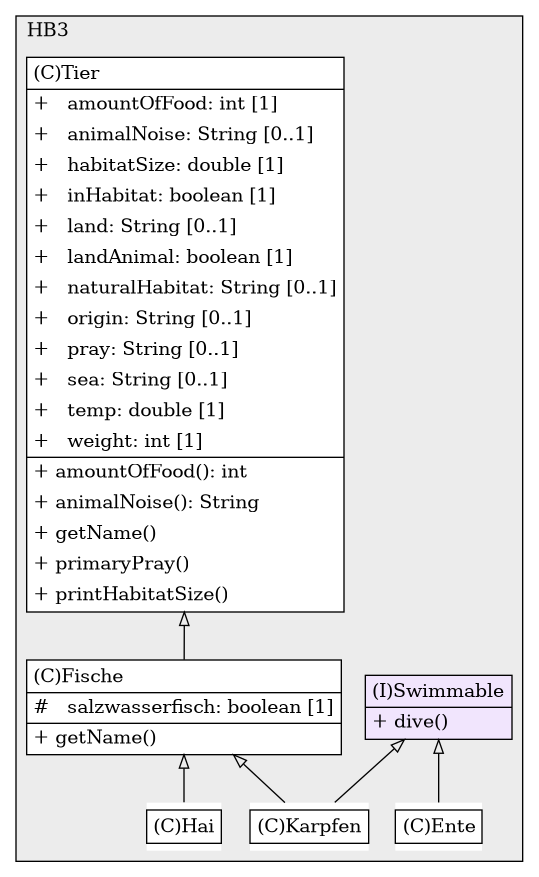 @startuml

/' diagram meta data start
config=StructureConfiguration;
{
  "projectClassification": {
    "searchMode": "OpenProject", // OpenProject, AllProjects
    "includedProjects": "",
    "pathEndKeywords": "*.impl",
    "isClientPath": "",
    "isClientName": "",
    "isTestPath": "",
    "isTestName": "",
    "isMappingPath": "",
    "isMappingName": "",
    "isDataAccessPath": "",
    "isDataAccessName": "",
    "isDataStructurePath": "",
    "isDataStructureName": "",
    "isInterfaceStructuresPath": "",
    "isInterfaceStructuresName": "",
    "isEntryPointPath": "",
    "isEntryPointName": "",
    "treatFinalFieldsAsMandatory": false
  },
  "graphRestriction": {
    "classPackageExcludeFilter": "",
    "classPackageIncludeFilter": "",
    "classNameExcludeFilter": "",
    "classNameIncludeFilter": "",
    "methodNameExcludeFilter": "",
    "methodNameIncludeFilter": "",
    "removeByInheritance": "", // inheritance/annotation based filtering is done in a second step
    "removeByAnnotation": "",
    "removeByClassPackage": "", // cleanup the graph after inheritance/annotation based filtering is done
    "removeByClassName": "",
    "cutMappings": false,
    "cutEnum": true,
    "cutTests": true,
    "cutClient": true,
    "cutDataAccess": true,
    "cutInterfaceStructures": true,
    "cutDataStructures": true,
    "cutGetterAndSetter": true,
    "cutConstructors": true
  },
  "graphTraversal": {
    "forwardDepth": 3,
    "backwardDepth": 3,
    "classPackageExcludeFilter": "",
    "classPackageIncludeFilter": "",
    "classNameExcludeFilter": "",
    "classNameIncludeFilter": "",
    "methodNameExcludeFilter": "",
    "methodNameIncludeFilter": "",
    "hideMappings": false,
    "hideDataStructures": false,
    "hidePrivateMethods": true,
    "hideInterfaceCalls": true, // indirection: implementation -> interface (is hidden) -> implementation
    "onlyShowApplicationEntryPoints": false, // root node is included
    "useMethodCallsForStructureDiagram": "ForwardOnly" // ForwardOnly, BothDirections, No
  },
  "details": {
    "aggregation": "GroupByClass", // ByClass, GroupByClass, None
    "showClassGenericTypes": true,
    "showMethods": true,
    "showMethodParameterNames": true,
    "showMethodParameterTypes": true,
    "showMethodReturnType": true,
    "showPackageLevels": 2,
    "showDetailedClassStructure": true
  },
  "rootClass": "HB3.Swimmable",
  "extensionCallbackMethod": "" // qualified.class.name#methodName - signature: public static String method(String)
}
diagram meta data end '/



digraph g {
    rankdir="TB"
    splines=polyline
    

'nodes 
subgraph cluster_71289 { 
   	label=HB3
	labeljust=l
	fillcolor="#ececec"
	style=filled
   
   Ente71289[
	label=<<TABLE BORDER="1" CELLBORDER="0" CELLPADDING="4" CELLSPACING="0">
<TR><TD ALIGN="LEFT" >(C)Ente</TD></TR>
</TABLE>>
	style=filled
	margin=0
	shape=plaintext
	fillcolor="#FFFFFF"
];

Fische71289[
	label=<<TABLE BORDER="1" CELLBORDER="0" CELLPADDING="4" CELLSPACING="0">
<TR><TD ALIGN="LEFT" >(C)Fische</TD></TR>
<HR/>
<TR><TD ALIGN="LEFT" >#   salzwasserfisch: boolean [1]</TD></TR>
<HR/>
<TR><TD ALIGN="LEFT" >+ getName()</TD></TR>
</TABLE>>
	style=filled
	margin=0
	shape=plaintext
	fillcolor="#FFFFFF"
];

Hai71289[
	label=<<TABLE BORDER="1" CELLBORDER="0" CELLPADDING="4" CELLSPACING="0">
<TR><TD ALIGN="LEFT" >(C)Hai</TD></TR>
</TABLE>>
	style=filled
	margin=0
	shape=plaintext
	fillcolor="#FFFFFF"
];

Karpfen71289[
	label=<<TABLE BORDER="1" CELLBORDER="0" CELLPADDING="4" CELLSPACING="0">
<TR><TD ALIGN="LEFT" >(C)Karpfen</TD></TR>
</TABLE>>
	style=filled
	margin=0
	shape=plaintext
	fillcolor="#FFFFFF"
];

Swimmable71289[
	label=<<TABLE BORDER="1" CELLBORDER="0" CELLPADDING="4" CELLSPACING="0">
<TR><TD ALIGN="LEFT" >(I)Swimmable</TD></TR>
<HR/>
<TR><TD ALIGN="LEFT" >+ dive()</TD></TR>
</TABLE>>
	style=filled
	margin=0
	shape=plaintext
	fillcolor="#F1E5FD"
];

Tier71289[
	label=<<TABLE BORDER="1" CELLBORDER="0" CELLPADDING="4" CELLSPACING="0">
<TR><TD ALIGN="LEFT" >(C)Tier</TD></TR>
<HR/>
<TR><TD ALIGN="LEFT" >+   amountOfFood: int [1]</TD></TR>
<TR><TD ALIGN="LEFT" >+   animalNoise: String [0..1]</TD></TR>
<TR><TD ALIGN="LEFT" >+   habitatSize: double [1]</TD></TR>
<TR><TD ALIGN="LEFT" >+   inHabitat: boolean [1]</TD></TR>
<TR><TD ALIGN="LEFT" >+   land: String [0..1]</TD></TR>
<TR><TD ALIGN="LEFT" >+   landAnimal: boolean [1]</TD></TR>
<TR><TD ALIGN="LEFT" >+   naturalHabitat: String [0..1]</TD></TR>
<TR><TD ALIGN="LEFT" >+   origin: String [0..1]</TD></TR>
<TR><TD ALIGN="LEFT" >+   pray: String [0..1]</TD></TR>
<TR><TD ALIGN="LEFT" >+   sea: String [0..1]</TD></TR>
<TR><TD ALIGN="LEFT" >+   temp: double [1]</TD></TR>
<TR><TD ALIGN="LEFT" >+   weight: int [1]</TD></TR>
<HR/>
<TR><TD ALIGN="LEFT" >+ amountOfFood(): int</TD></TR>
<TR><TD ALIGN="LEFT" >+ animalNoise(): String</TD></TR>
<TR><TD ALIGN="LEFT" >+ getName()</TD></TR>
<TR><TD ALIGN="LEFT" >+ primaryPray()</TD></TR>
<TR><TD ALIGN="LEFT" >+ printHabitatSize()</TD></TR>
</TABLE>>
	style=filled
	margin=0
	shape=plaintext
	fillcolor="#FFFFFF"
];
} 

'edges    
Fische71289 -> Hai71289[arrowhead=none, arrowtail=empty, dir=both];
Fische71289 -> Karpfen71289[arrowhead=none, arrowtail=empty, dir=both];
Swimmable71289 -> Ente71289[arrowhead=none, arrowtail=empty, dir=both];
Swimmable71289 -> Karpfen71289[arrowhead=none, arrowtail=empty, dir=both];
Tier71289 -> Fische71289[arrowhead=none, arrowtail=empty, dir=both];
    
}
@enduml